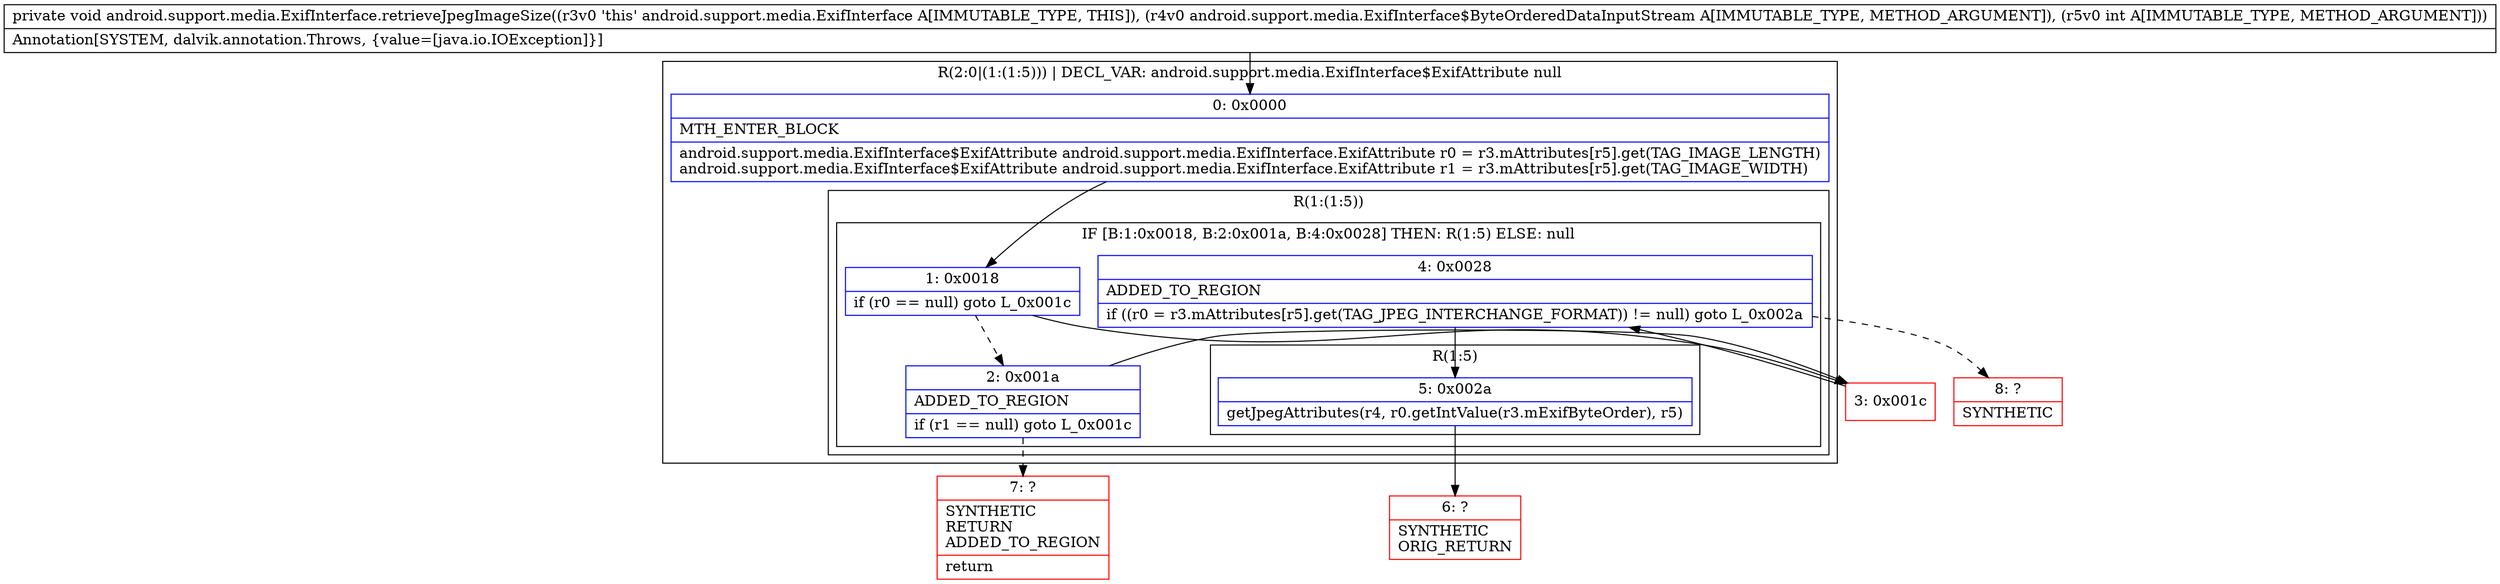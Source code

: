 digraph "CFG forandroid.support.media.ExifInterface.retrieveJpegImageSize(Landroid\/support\/media\/ExifInterface$ByteOrderedDataInputStream;I)V" {
subgraph cluster_Region_460360142 {
label = "R(2:0|(1:(1:5))) | DECL_VAR: android.support.media.ExifInterface$ExifAttribute null\l";
node [shape=record,color=blue];
Node_0 [shape=record,label="{0\:\ 0x0000|MTH_ENTER_BLOCK\l|android.support.media.ExifInterface$ExifAttribute android.support.media.ExifInterface.ExifAttribute r0 = r3.mAttributes[r5].get(TAG_IMAGE_LENGTH)\landroid.support.media.ExifInterface$ExifAttribute android.support.media.ExifInterface.ExifAttribute r1 = r3.mAttributes[r5].get(TAG_IMAGE_WIDTH)\l}"];
subgraph cluster_Region_1950391580 {
label = "R(1:(1:5))";
node [shape=record,color=blue];
subgraph cluster_IfRegion_575760753 {
label = "IF [B:1:0x0018, B:2:0x001a, B:4:0x0028] THEN: R(1:5) ELSE: null";
node [shape=record,color=blue];
Node_1 [shape=record,label="{1\:\ 0x0018|if (r0 == null) goto L_0x001c\l}"];
Node_2 [shape=record,label="{2\:\ 0x001a|ADDED_TO_REGION\l|if (r1 == null) goto L_0x001c\l}"];
Node_4 [shape=record,label="{4\:\ 0x0028|ADDED_TO_REGION\l|if ((r0 = r3.mAttributes[r5].get(TAG_JPEG_INTERCHANGE_FORMAT)) != null) goto L_0x002a\l}"];
subgraph cluster_Region_1551654746 {
label = "R(1:5)";
node [shape=record,color=blue];
Node_5 [shape=record,label="{5\:\ 0x002a|getJpegAttributes(r4, r0.getIntValue(r3.mExifByteOrder), r5)\l}"];
}
}
}
}
Node_3 [shape=record,color=red,label="{3\:\ 0x001c}"];
Node_6 [shape=record,color=red,label="{6\:\ ?|SYNTHETIC\lORIG_RETURN\l}"];
Node_7 [shape=record,color=red,label="{7\:\ ?|SYNTHETIC\lRETURN\lADDED_TO_REGION\l|return\l}"];
Node_8 [shape=record,color=red,label="{8\:\ ?|SYNTHETIC\l}"];
MethodNode[shape=record,label="{private void android.support.media.ExifInterface.retrieveJpegImageSize((r3v0 'this' android.support.media.ExifInterface A[IMMUTABLE_TYPE, THIS]), (r4v0 android.support.media.ExifInterface$ByteOrderedDataInputStream A[IMMUTABLE_TYPE, METHOD_ARGUMENT]), (r5v0 int A[IMMUTABLE_TYPE, METHOD_ARGUMENT]))  | Annotation[SYSTEM, dalvik.annotation.Throws, \{value=[java.io.IOException]\}]\l}"];
MethodNode -> Node_0;
Node_0 -> Node_1;
Node_1 -> Node_2[style=dashed];
Node_1 -> Node_3;
Node_2 -> Node_3;
Node_2 -> Node_7[style=dashed];
Node_4 -> Node_5;
Node_4 -> Node_8[style=dashed];
Node_5 -> Node_6;
Node_3 -> Node_4;
}

